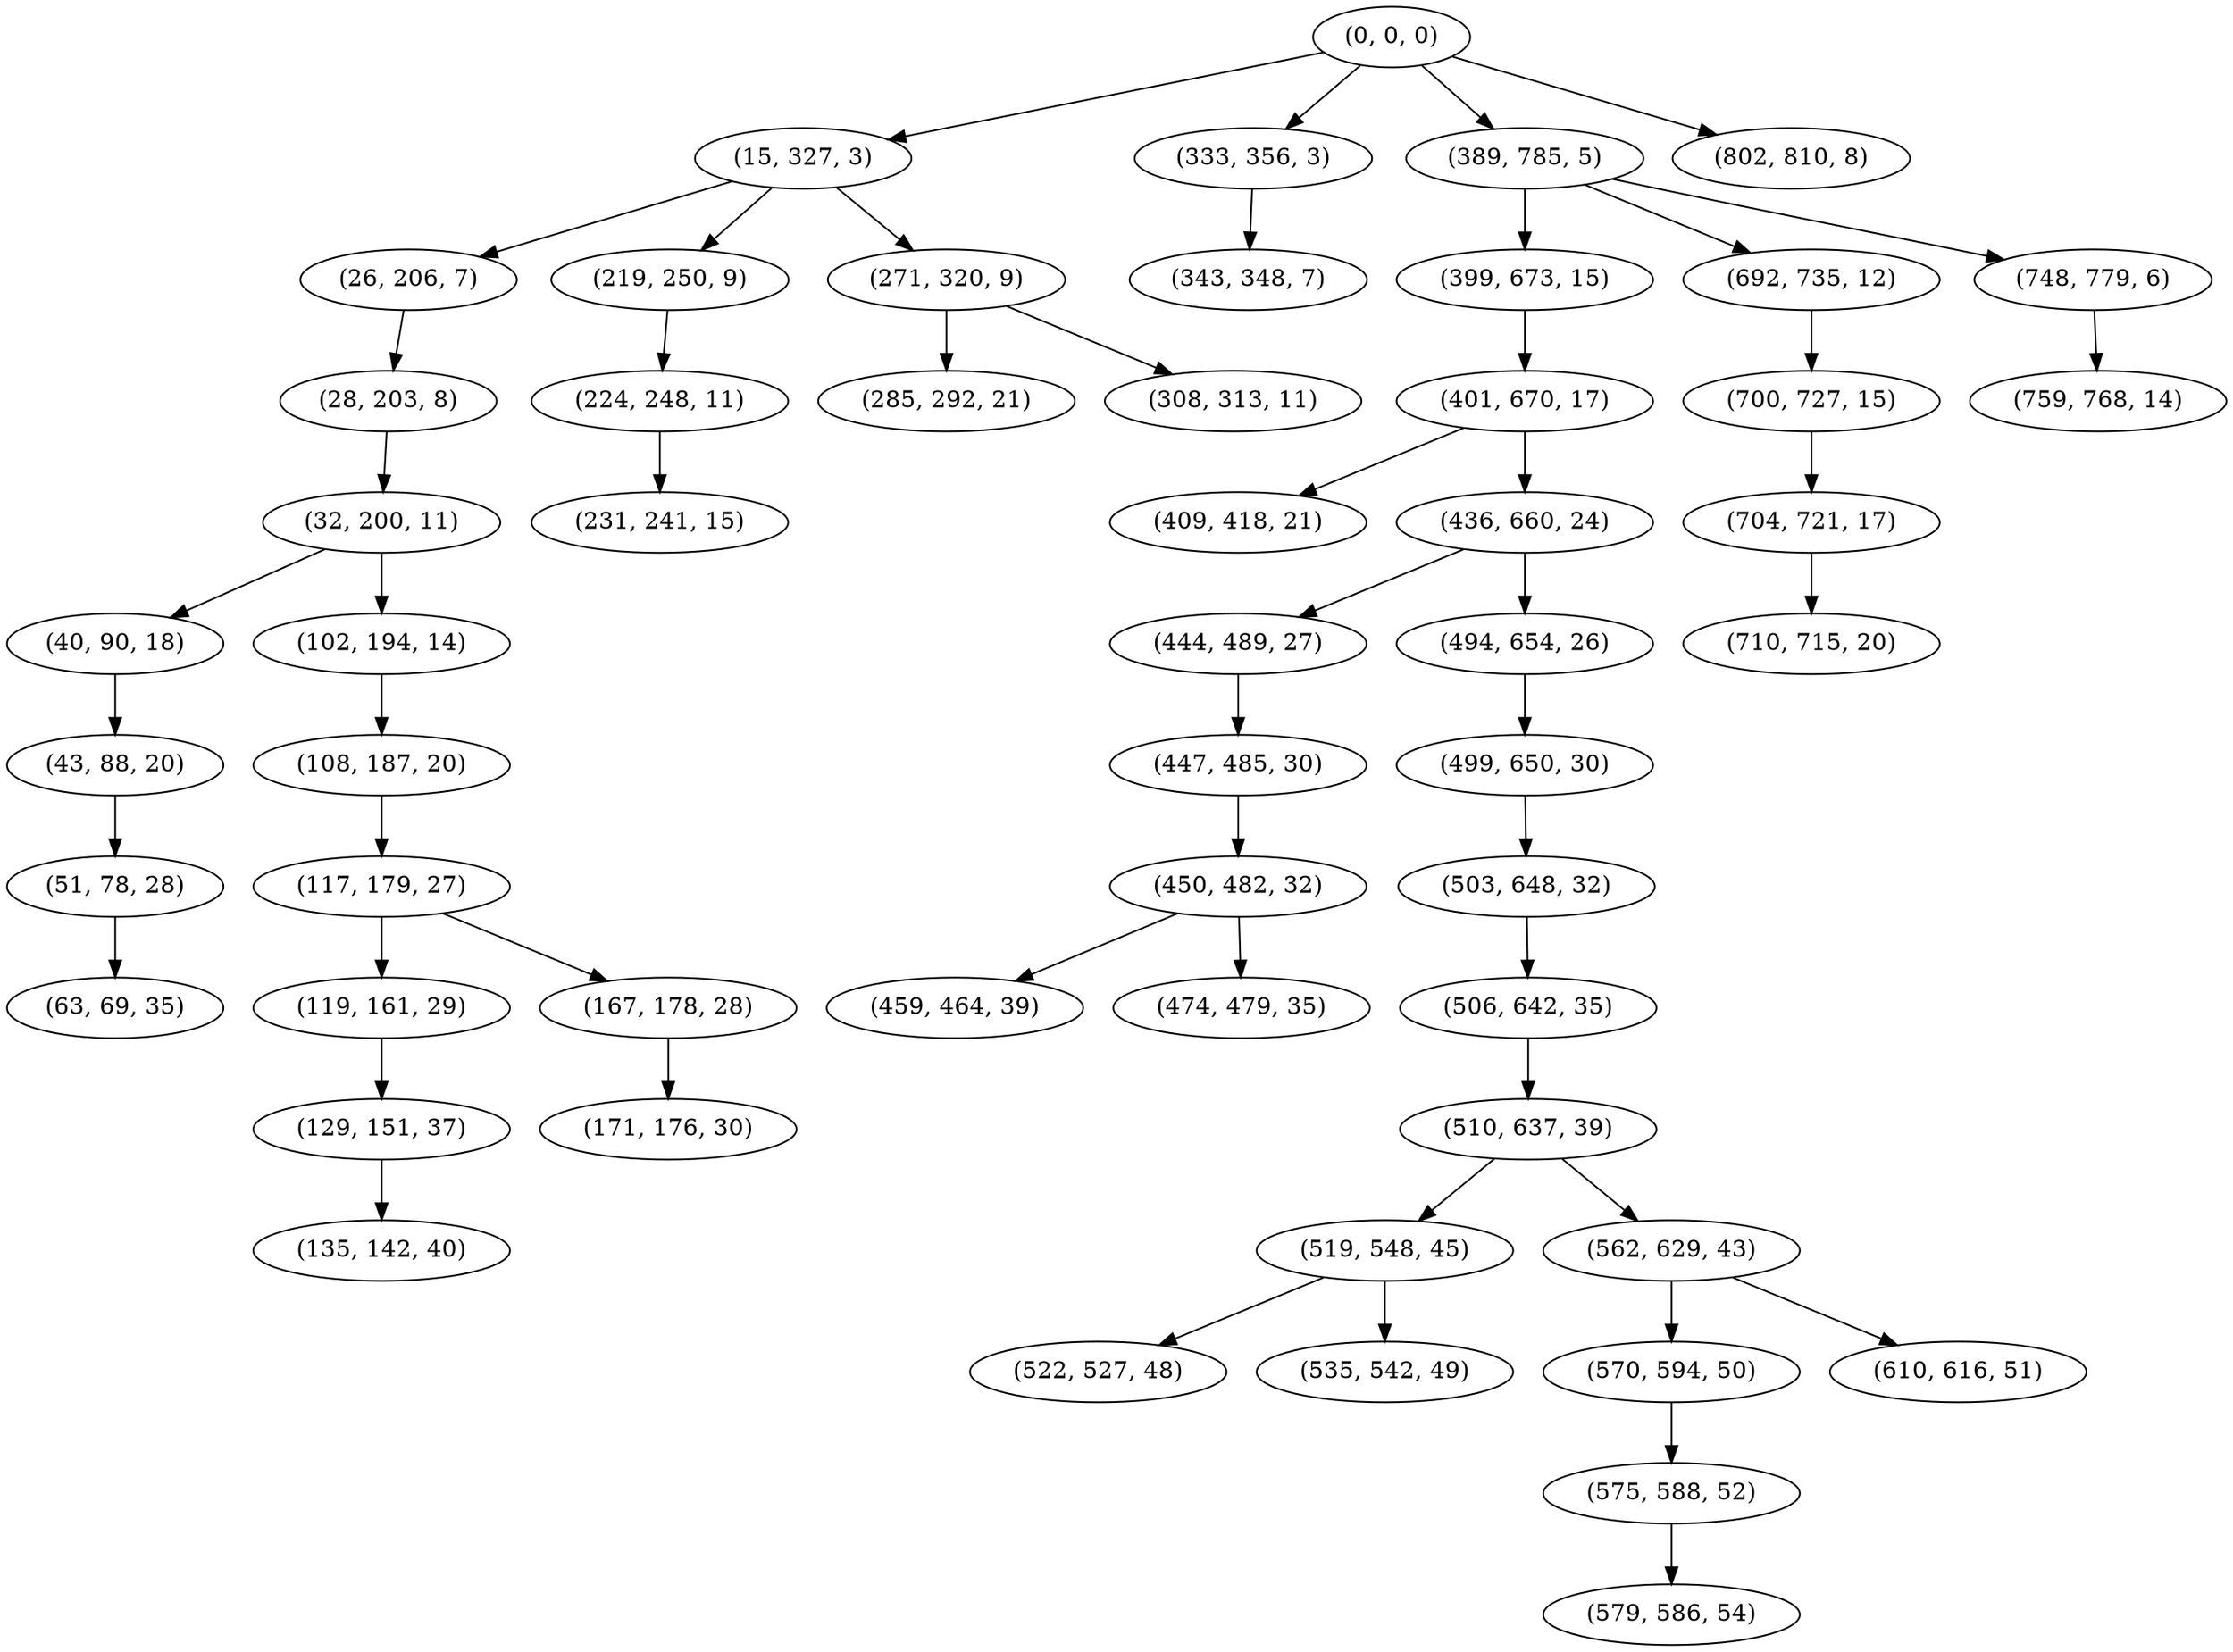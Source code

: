 digraph tree {
    "(0, 0, 0)";
    "(15, 327, 3)";
    "(26, 206, 7)";
    "(28, 203, 8)";
    "(32, 200, 11)";
    "(40, 90, 18)";
    "(43, 88, 20)";
    "(51, 78, 28)";
    "(63, 69, 35)";
    "(102, 194, 14)";
    "(108, 187, 20)";
    "(117, 179, 27)";
    "(119, 161, 29)";
    "(129, 151, 37)";
    "(135, 142, 40)";
    "(167, 178, 28)";
    "(171, 176, 30)";
    "(219, 250, 9)";
    "(224, 248, 11)";
    "(231, 241, 15)";
    "(271, 320, 9)";
    "(285, 292, 21)";
    "(308, 313, 11)";
    "(333, 356, 3)";
    "(343, 348, 7)";
    "(389, 785, 5)";
    "(399, 673, 15)";
    "(401, 670, 17)";
    "(409, 418, 21)";
    "(436, 660, 24)";
    "(444, 489, 27)";
    "(447, 485, 30)";
    "(450, 482, 32)";
    "(459, 464, 39)";
    "(474, 479, 35)";
    "(494, 654, 26)";
    "(499, 650, 30)";
    "(503, 648, 32)";
    "(506, 642, 35)";
    "(510, 637, 39)";
    "(519, 548, 45)";
    "(522, 527, 48)";
    "(535, 542, 49)";
    "(562, 629, 43)";
    "(570, 594, 50)";
    "(575, 588, 52)";
    "(579, 586, 54)";
    "(610, 616, 51)";
    "(692, 735, 12)";
    "(700, 727, 15)";
    "(704, 721, 17)";
    "(710, 715, 20)";
    "(748, 779, 6)";
    "(759, 768, 14)";
    "(802, 810, 8)";
    "(0, 0, 0)" -> "(15, 327, 3)";
    "(0, 0, 0)" -> "(333, 356, 3)";
    "(0, 0, 0)" -> "(389, 785, 5)";
    "(0, 0, 0)" -> "(802, 810, 8)";
    "(15, 327, 3)" -> "(26, 206, 7)";
    "(15, 327, 3)" -> "(219, 250, 9)";
    "(15, 327, 3)" -> "(271, 320, 9)";
    "(26, 206, 7)" -> "(28, 203, 8)";
    "(28, 203, 8)" -> "(32, 200, 11)";
    "(32, 200, 11)" -> "(40, 90, 18)";
    "(32, 200, 11)" -> "(102, 194, 14)";
    "(40, 90, 18)" -> "(43, 88, 20)";
    "(43, 88, 20)" -> "(51, 78, 28)";
    "(51, 78, 28)" -> "(63, 69, 35)";
    "(102, 194, 14)" -> "(108, 187, 20)";
    "(108, 187, 20)" -> "(117, 179, 27)";
    "(117, 179, 27)" -> "(119, 161, 29)";
    "(117, 179, 27)" -> "(167, 178, 28)";
    "(119, 161, 29)" -> "(129, 151, 37)";
    "(129, 151, 37)" -> "(135, 142, 40)";
    "(167, 178, 28)" -> "(171, 176, 30)";
    "(219, 250, 9)" -> "(224, 248, 11)";
    "(224, 248, 11)" -> "(231, 241, 15)";
    "(271, 320, 9)" -> "(285, 292, 21)";
    "(271, 320, 9)" -> "(308, 313, 11)";
    "(333, 356, 3)" -> "(343, 348, 7)";
    "(389, 785, 5)" -> "(399, 673, 15)";
    "(389, 785, 5)" -> "(692, 735, 12)";
    "(389, 785, 5)" -> "(748, 779, 6)";
    "(399, 673, 15)" -> "(401, 670, 17)";
    "(401, 670, 17)" -> "(409, 418, 21)";
    "(401, 670, 17)" -> "(436, 660, 24)";
    "(436, 660, 24)" -> "(444, 489, 27)";
    "(436, 660, 24)" -> "(494, 654, 26)";
    "(444, 489, 27)" -> "(447, 485, 30)";
    "(447, 485, 30)" -> "(450, 482, 32)";
    "(450, 482, 32)" -> "(459, 464, 39)";
    "(450, 482, 32)" -> "(474, 479, 35)";
    "(494, 654, 26)" -> "(499, 650, 30)";
    "(499, 650, 30)" -> "(503, 648, 32)";
    "(503, 648, 32)" -> "(506, 642, 35)";
    "(506, 642, 35)" -> "(510, 637, 39)";
    "(510, 637, 39)" -> "(519, 548, 45)";
    "(510, 637, 39)" -> "(562, 629, 43)";
    "(519, 548, 45)" -> "(522, 527, 48)";
    "(519, 548, 45)" -> "(535, 542, 49)";
    "(562, 629, 43)" -> "(570, 594, 50)";
    "(562, 629, 43)" -> "(610, 616, 51)";
    "(570, 594, 50)" -> "(575, 588, 52)";
    "(575, 588, 52)" -> "(579, 586, 54)";
    "(692, 735, 12)" -> "(700, 727, 15)";
    "(700, 727, 15)" -> "(704, 721, 17)";
    "(704, 721, 17)" -> "(710, 715, 20)";
    "(748, 779, 6)" -> "(759, 768, 14)";
}
